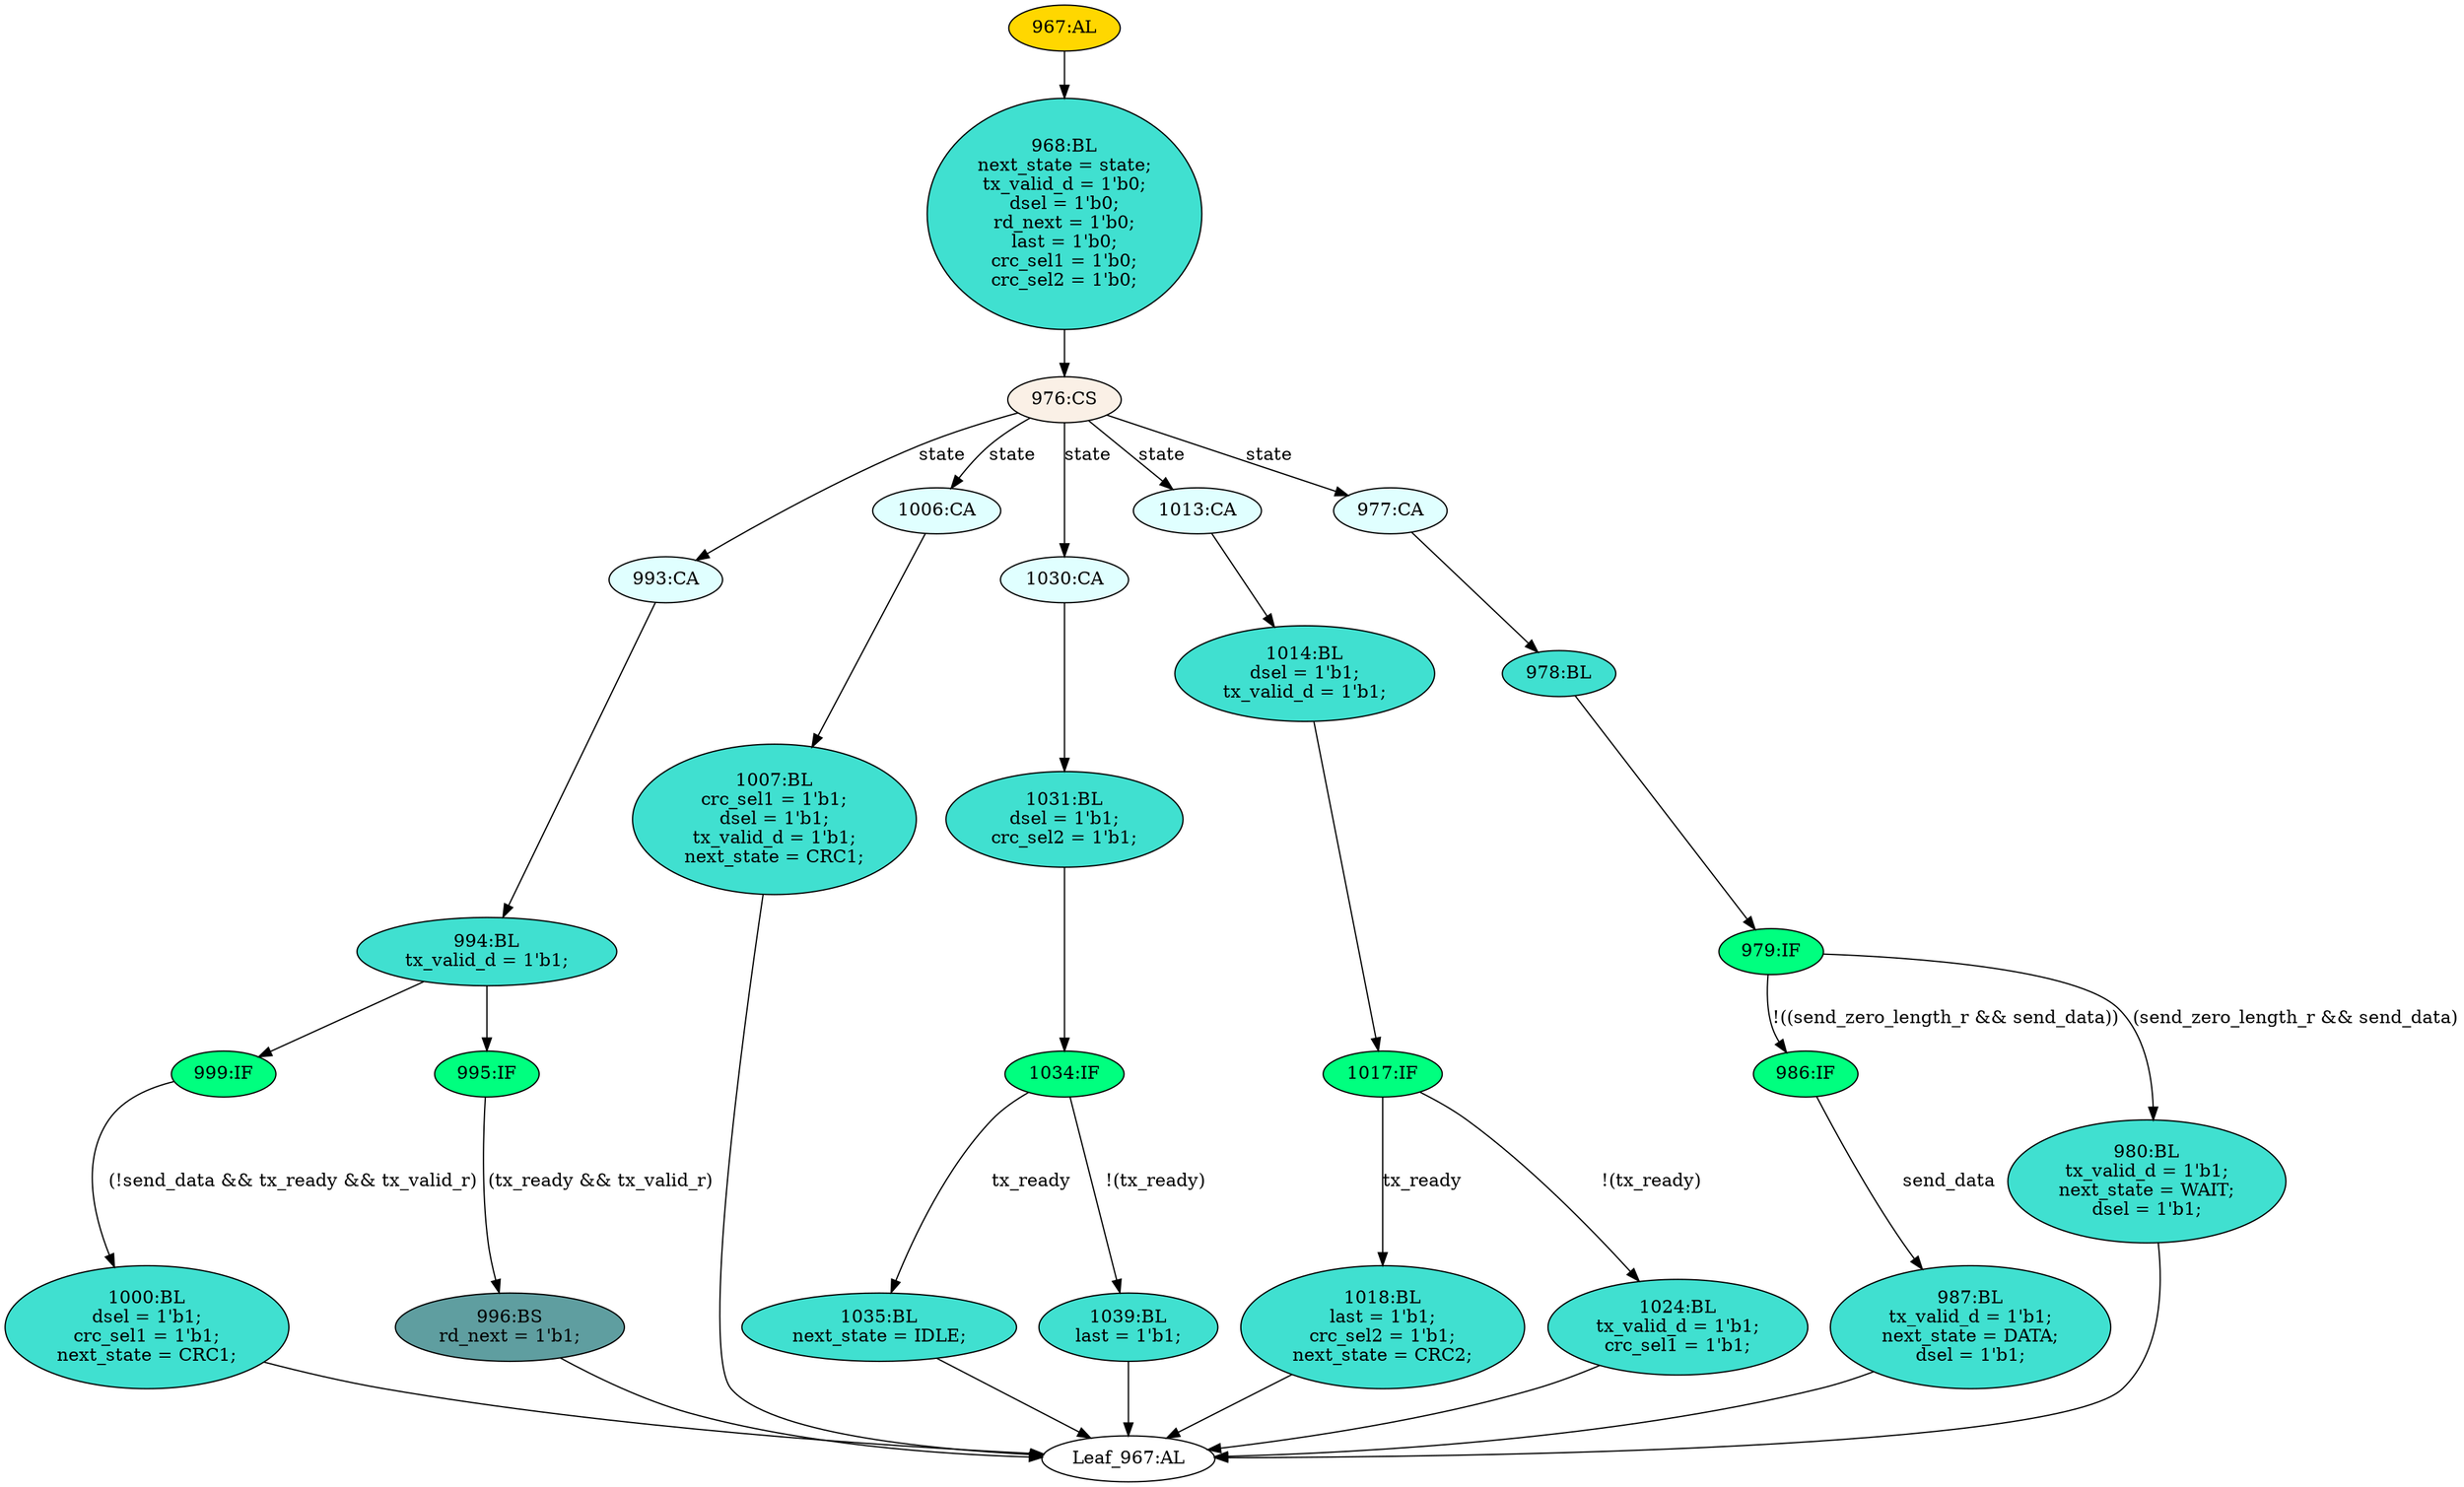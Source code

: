strict digraph "" {
	node [label="\N"];
	"1031:BL"	 [ast="<pyverilog.vparser.ast.Block object at 0x7f55d3d0fc50>",
		fillcolor=turquoise,
		label="1031:BL
dsel = 1'b1;
crc_sel2 = 1'b1;",
		statements="[<pyverilog.vparser.ast.BlockingSubstitution object at 0x7f55d3d0f9d0>, <pyverilog.vparser.ast.BlockingSubstitution object at 0x7f55d3d0fb10>]",
		style=filled,
		typ=Block];
	"1034:IF"	 [ast="<pyverilog.vparser.ast.IfStatement object at 0x7f55d3d0fc90>",
		fillcolor=springgreen,
		label="1034:IF",
		statements="[]",
		style=filled,
		typ=IfStatement];
	"1031:BL" -> "1034:IF"	 [cond="[]",
		lineno=None];
	"976:CS"	 [ast="<pyverilog.vparser.ast.CaseStatement object at 0x7f55d3d130d0>",
		fillcolor=linen,
		label="976:CS",
		statements="[]",
		style=filled,
		typ=CaseStatement];
	"993:CA"	 [ast="<pyverilog.vparser.ast.Case object at 0x7f55d3d13bd0>",
		fillcolor=lightcyan,
		label="993:CA",
		statements="[]",
		style=filled,
		typ=Case];
	"976:CS" -> "993:CA"	 [cond="['state']",
		label=state,
		lineno=976];
	"1006:CA"	 [ast="<pyverilog.vparser.ast.Case object at 0x7f55d3d1d610>",
		fillcolor=lightcyan,
		label="1006:CA",
		statements="[]",
		style=filled,
		typ=Case];
	"976:CS" -> "1006:CA"	 [cond="['state']",
		label=state,
		lineno=976];
	"1030:CA"	 [ast="<pyverilog.vparser.ast.Case object at 0x7f55d3d2d610>",
		fillcolor=lightcyan,
		label="1030:CA",
		statements="[]",
		style=filled,
		typ=Case];
	"976:CS" -> "1030:CA"	 [cond="['state']",
		label=state,
		lineno=976];
	"1013:CA"	 [ast="<pyverilog.vparser.ast.Case object at 0x7f55d3d1dbd0>",
		fillcolor=lightcyan,
		label="1013:CA",
		statements="[]",
		style=filled,
		typ=Case];
	"976:CS" -> "1013:CA"	 [cond="['state']",
		label=state,
		lineno=976];
	"977:CA"	 [ast="<pyverilog.vparser.ast.Case object at 0x7f55d3d13150>",
		fillcolor=lightcyan,
		label="977:CA",
		statements="[]",
		style=filled,
		typ=Case];
	"976:CS" -> "977:CA"	 [cond="['state']",
		label=state,
		lineno=976];
	"994:BL"	 [ast="<pyverilog.vparser.ast.Block object at 0x7f55d3d13c50>",
		fillcolor=turquoise,
		label="994:BL
tx_valid_d = 1'b1;",
		statements="[<pyverilog.vparser.ast.BlockingSubstitution object at 0x7f55d3d13ed0>]",
		style=filled,
		typ=Block];
	"993:CA" -> "994:BL"	 [cond="[]",
		lineno=None];
	"987:BL"	 [ast="<pyverilog.vparser.ast.Block object at 0x7f55d3d13290>",
		fillcolor=turquoise,
		label="987:BL
tx_valid_d = 1'b1;
next_state = DATA;
dsel = 1'b1;",
		statements="[<pyverilog.vparser.ast.BlockingSubstitution object at 0x7f55d3d132d0>, <pyverilog.vparser.ast.BlockingSubstitution object at 0x7f55d3d13410>, <\
pyverilog.vparser.ast.BlockingSubstitution object at 0x7f55d3d13550>]",
		style=filled,
		typ=Block];
	"Leaf_967:AL"	 [def_var="['dsel', 'tx_valid_d', 'last', 'crc_sel1', 'crc_sel2', 'rd_next', 'next_state']",
		label="Leaf_967:AL"];
	"987:BL" -> "Leaf_967:AL"	 [cond="[]",
		lineno=None];
	"1035:BL"	 [ast="<pyverilog.vparser.ast.Block object at 0x7f55d3d0fed0>",
		fillcolor=turquoise,
		label="1035:BL
next_state = IDLE;",
		statements="[<pyverilog.vparser.ast.BlockingSubstitution object at 0x7f55d3d0ff10>]",
		style=filled,
		typ=Block];
	"1035:BL" -> "Leaf_967:AL"	 [cond="[]",
		lineno=None];
	"999:IF"	 [ast="<pyverilog.vparser.ast.IfStatement object at 0x7f55d3d1d050>",
		fillcolor=springgreen,
		label="999:IF",
		statements="[]",
		style=filled,
		typ=IfStatement];
	"1000:BL"	 [ast="<pyverilog.vparser.ast.Block object at 0x7f55d3d1d090>",
		fillcolor=turquoise,
		label="1000:BL
dsel = 1'b1;
crc_sel1 = 1'b1;
next_state = CRC1;",
		statements="[<pyverilog.vparser.ast.BlockingSubstitution object at 0x7f55d3d1d0d0>, <pyverilog.vparser.ast.BlockingSubstitution object at 0x7f55d3d1d210>, <\
pyverilog.vparser.ast.BlockingSubstitution object at 0x7f55d3d1d350>]",
		style=filled,
		typ=Block];
	"999:IF" -> "1000:BL"	 [cond="['send_data', 'tx_ready', 'tx_valid_r']",
		label="(!send_data && tx_ready && tx_valid_r)",
		lineno=999];
	"967:AL"	 [ast="<pyverilog.vparser.ast.Always object at 0x7f55d3d2d690>",
		clk_sens=False,
		fillcolor=gold,
		label="967:AL",
		sens="['state', 'send_data', 'tx_ready', 'tx_valid_r', 'send_zero_length_r']",
		statements="[]",
		style=filled,
		typ=Always,
		use_var="['tx_ready', 'send_data', 'state', 'tx_valid_r', 'send_zero_length_r']"];
	"968:BL"	 [ast="<pyverilog.vparser.ast.Block object at 0x7f55d3d2d9d0>",
		fillcolor=turquoise,
		label="968:BL
next_state = state;
tx_valid_d = 1'b0;
dsel = 1'b0;
rd_next = 1'b0;
last = 1'b0;
crc_sel1 = 1'b0;
crc_sel2 = 1'b0;",
		statements="[<pyverilog.vparser.ast.BlockingSubstitution object at 0x7f55d3d2da10>, <pyverilog.vparser.ast.BlockingSubstitution object at 0x7f55d3d2db50>, <\
pyverilog.vparser.ast.BlockingSubstitution object at 0x7f55d3d2dc90>, <pyverilog.vparser.ast.BlockingSubstitution object at 0x7f55d3d2ddd0>, <\
pyverilog.vparser.ast.BlockingSubstitution object at 0x7f55d3d2df10>, <pyverilog.vparser.ast.BlockingSubstitution object at 0x7f55d3cb7090>, <\
pyverilog.vparser.ast.BlockingSubstitution object at 0x7f55d3cb71d0>]",
		style=filled,
		typ=Block];
	"967:AL" -> "968:BL"	 [cond="[]",
		lineno=None];
	"1007:BL"	 [ast="<pyverilog.vparser.ast.Block object at 0x7f55d3d1d690>",
		fillcolor=turquoise,
		label="1007:BL
crc_sel1 = 1'b1;
dsel = 1'b1;
tx_valid_d = 1'b1;
next_state = CRC1;",
		statements="[<pyverilog.vparser.ast.BlockingSubstitution object at 0x7f55d3d1d6d0>, <pyverilog.vparser.ast.BlockingSubstitution object at 0x7f55d3d1d810>, <\
pyverilog.vparser.ast.BlockingSubstitution object at 0x7f55d3d1d950>, <pyverilog.vparser.ast.BlockingSubstitution object at 0x7f55d3d1da90>]",
		style=filled,
		typ=Block];
	"1006:CA" -> "1007:BL"	 [cond="[]",
		lineno=None];
	"1007:BL" -> "Leaf_967:AL"	 [cond="[]",
		lineno=None];
	"979:IF"	 [ast="<pyverilog.vparser.ast.IfStatement object at 0x7f55d3d13210>",
		fillcolor=springgreen,
		label="979:IF",
		statements="[]",
		style=filled,
		typ=IfStatement];
	"986:IF"	 [ast="<pyverilog.vparser.ast.IfStatement object at 0x7f55d3d13250>",
		fillcolor=springgreen,
		label="986:IF",
		statements="[]",
		style=filled,
		typ=IfStatement];
	"979:IF" -> "986:IF"	 [cond="['send_zero_length_r', 'send_data']",
		label="!((send_zero_length_r && send_data))",
		lineno=979];
	"980:BL"	 [ast="<pyverilog.vparser.ast.Block object at 0x7f55d3d136d0>",
		fillcolor=turquoise,
		label="980:BL
tx_valid_d = 1'b1;
next_state = WAIT;
dsel = 1'b1;",
		statements="[<pyverilog.vparser.ast.BlockingSubstitution object at 0x7f55d3d13710>, <pyverilog.vparser.ast.BlockingSubstitution object at 0x7f55d3d13850>, <\
pyverilog.vparser.ast.BlockingSubstitution object at 0x7f55d3d13990>]",
		style=filled,
		typ=Block];
	"979:IF" -> "980:BL"	 [cond="['send_zero_length_r', 'send_data']",
		label="(send_zero_length_r && send_data)",
		lineno=979];
	"978:BL"	 [ast="<pyverilog.vparser.ast.Block object at 0x7f55d3d131d0>",
		fillcolor=turquoise,
		label="978:BL",
		statements="[]",
		style=filled,
		typ=Block];
	"978:BL" -> "979:IF"	 [cond="[]",
		lineno=None];
	"1030:CA" -> "1031:BL"	 [cond="[]",
		lineno=None];
	"996:BS"	 [ast="<pyverilog.vparser.ast.BlockingSubstitution object at 0x7f55d3d13cd0>",
		fillcolor=cadetblue,
		label="996:BS
rd_next = 1'b1;",
		statements="[<pyverilog.vparser.ast.BlockingSubstitution object at 0x7f55d3d13cd0>]",
		style=filled,
		typ=BlockingSubstitution];
	"996:BS" -> "Leaf_967:AL"	 [cond="[]",
		lineno=None];
	"1017:IF"	 [ast="<pyverilog.vparser.ast.IfStatement object at 0x7f55d3d1de90>",
		fillcolor=springgreen,
		label="1017:IF",
		statements="[]",
		style=filled,
		typ=IfStatement];
	"1018:BL"	 [ast="<pyverilog.vparser.ast.Block object at 0x7f55d3d2d1d0>",
		fillcolor=turquoise,
		label="1018:BL
last = 1'b1;
crc_sel2 = 1'b1;
next_state = CRC2;",
		statements="[<pyverilog.vparser.ast.BlockingSubstitution object at 0x7f55d3d2d210>, <pyverilog.vparser.ast.BlockingSubstitution object at 0x7f55d3d2d350>, <\
pyverilog.vparser.ast.BlockingSubstitution object at 0x7f55d3d2d490>]",
		style=filled,
		typ=Block];
	"1017:IF" -> "1018:BL"	 [cond="['tx_ready']",
		label=tx_ready,
		lineno=1017];
	"1024:BL"	 [ast="<pyverilog.vparser.ast.Block object at 0x7f55d3d1ded0>",
		fillcolor=turquoise,
		label="1024:BL
tx_valid_d = 1'b1;
crc_sel1 = 1'b1;",
		statements="[<pyverilog.vparser.ast.BlockingSubstitution object at 0x7f55d3d1df10>, <pyverilog.vparser.ast.BlockingSubstitution object at 0x7f55d3d2d090>]",
		style=filled,
		typ=Block];
	"1017:IF" -> "1024:BL"	 [cond="['tx_ready']",
		label="!(tx_ready)",
		lineno=1017];
	"1039:BL"	 [ast="<pyverilog.vparser.ast.Block object at 0x7f55d3d0fd10>",
		fillcolor=turquoise,
		label="1039:BL
last = 1'b1;",
		statements="[<pyverilog.vparser.ast.BlockingSubstitution object at 0x7f55d3d0fd50>]",
		style=filled,
		typ=Block];
	"1039:BL" -> "Leaf_967:AL"	 [cond="[]",
		lineno=None];
	"1034:IF" -> "1035:BL"	 [cond="['tx_ready']",
		label=tx_ready,
		lineno=1034];
	"1034:IF" -> "1039:BL"	 [cond="['tx_ready']",
		label="!(tx_ready)",
		lineno=1034];
	"1014:BL"	 [ast="<pyverilog.vparser.ast.Block object at 0x7f55d3d1dc50>",
		fillcolor=turquoise,
		label="1014:BL
dsel = 1'b1;
tx_valid_d = 1'b1;",
		statements="[<pyverilog.vparser.ast.BlockingSubstitution object at 0x7f55d3d1dc90>, <pyverilog.vparser.ast.BlockingSubstitution object at 0x7f55d3d1dd50>]",
		style=filled,
		typ=Block];
	"1013:CA" -> "1014:BL"	 [cond="[]",
		lineno=None];
	"1000:BL" -> "Leaf_967:AL"	 [cond="[]",
		lineno=None];
	"986:IF" -> "987:BL"	 [cond="['send_data']",
		label=send_data,
		lineno=986];
	"994:BL" -> "999:IF"	 [cond="[]",
		lineno=None];
	"995:IF"	 [ast="<pyverilog.vparser.ast.IfStatement object at 0x7f55d3d13c90>",
		fillcolor=springgreen,
		label="995:IF",
		statements="[]",
		style=filled,
		typ=IfStatement];
	"994:BL" -> "995:IF"	 [cond="[]",
		lineno=None];
	"977:CA" -> "978:BL"	 [cond="[]",
		lineno=None];
	"995:IF" -> "996:BS"	 [cond="['tx_ready', 'tx_valid_r']",
		label="(tx_ready && tx_valid_r)",
		lineno=995];
	"1014:BL" -> "1017:IF"	 [cond="[]",
		lineno=None];
	"980:BL" -> "Leaf_967:AL"	 [cond="[]",
		lineno=None];
	"1018:BL" -> "Leaf_967:AL"	 [cond="[]",
		lineno=None];
	"1024:BL" -> "Leaf_967:AL"	 [cond="[]",
		lineno=None];
	"968:BL" -> "976:CS"	 [cond="[]",
		lineno=None];
}
